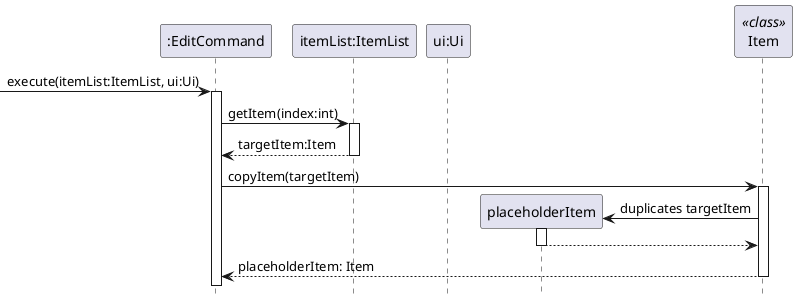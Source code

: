 @startuml

hide footbox

skinparam PackageBackgroundColor pink
skinparam SequenceReferenceBackgroundColor salmon

Participant ":EditCommand" as EditCommand
Participant "itemList:ItemList" as ItemList
Participant "ui:Ui" as Ui
Participant "placeholderItem" as placeholderItem
Participant "Item" as ItemClass <<class>>

-> EditCommand: execute(itemList:ItemList, ui:Ui)
activate EditCommand
    EditCommand -> ItemList: getItem(index:int)
    activate ItemList
    return targetItem:Item

    EditCommand -> ItemClass: copyItem(targetItem)
    activate ItemClass
        create placeholderItem
        ItemClass -> placeholderItem: duplicates targetItem
        activate placeholderItem
        return
    return placeholderItem: Item

@enduml
